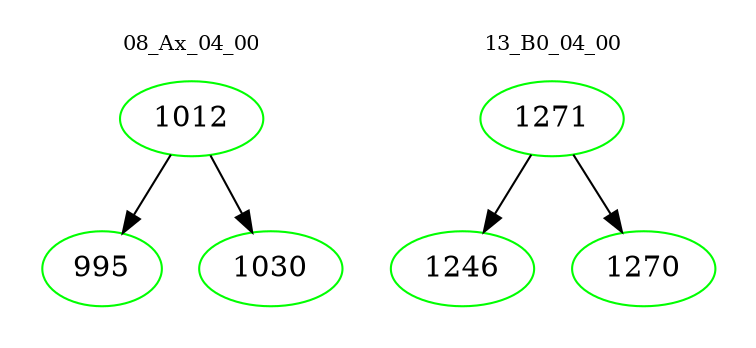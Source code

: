 digraph{
subgraph cluster_0 {
color = white
label = "08_Ax_04_00";
fontsize=10;
T0_1012 [label="1012", color="green"]
T0_1012 -> T0_995 [color="black"]
T0_995 [label="995", color="green"]
T0_1012 -> T0_1030 [color="black"]
T0_1030 [label="1030", color="green"]
}
subgraph cluster_1 {
color = white
label = "13_B0_04_00";
fontsize=10;
T1_1271 [label="1271", color="green"]
T1_1271 -> T1_1246 [color="black"]
T1_1246 [label="1246", color="green"]
T1_1271 -> T1_1270 [color="black"]
T1_1270 [label="1270", color="green"]
}
}

